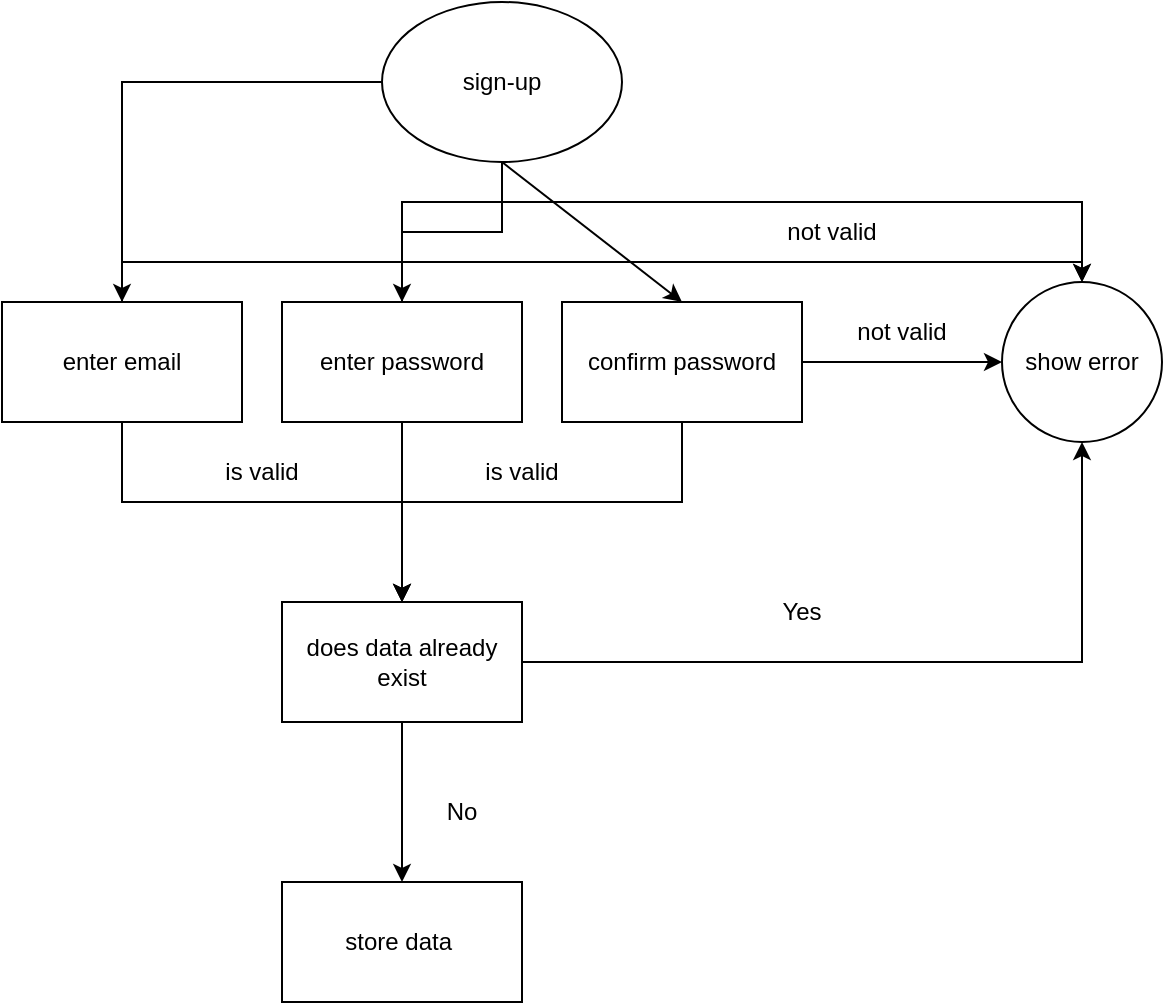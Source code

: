 <mxfile version="24.0.2" type="device">
  <diagram name="Page-1" id="l234DXgN4qpnd38vn5FN">
    <mxGraphModel dx="1066" dy="613" grid="1" gridSize="10" guides="1" tooltips="1" connect="1" arrows="1" fold="1" page="1" pageScale="1" pageWidth="850" pageHeight="1100" math="0" shadow="0">
      <root>
        <mxCell id="0" />
        <mxCell id="1" parent="0" />
        <mxCell id="YBoHK3DKwaNZxD28xGfJ-20" style="edgeStyle=orthogonalEdgeStyle;rounded=0;orthogonalLoop=1;jettySize=auto;html=1;" edge="1" parent="1" source="MazNw_DroIWqXgbv9t8z-1" target="MazNw_DroIWqXgbv9t8z-3">
          <mxGeometry relative="1" as="geometry" />
        </mxCell>
        <mxCell id="YBoHK3DKwaNZxD28xGfJ-21" style="edgeStyle=orthogonalEdgeStyle;rounded=0;orthogonalLoop=1;jettySize=auto;html=1;" edge="1" parent="1" source="MazNw_DroIWqXgbv9t8z-1" target="MazNw_DroIWqXgbv9t8z-4">
          <mxGeometry relative="1" as="geometry" />
        </mxCell>
        <mxCell id="MazNw_DroIWqXgbv9t8z-1" value="sign-up" style="ellipse;whiteSpace=wrap;html=1;" parent="1" vertex="1">
          <mxGeometry x="230" y="130" width="120" height="80" as="geometry" />
        </mxCell>
        <mxCell id="YBoHK3DKwaNZxD28xGfJ-4" style="edgeStyle=orthogonalEdgeStyle;rounded=0;orthogonalLoop=1;jettySize=auto;html=1;" edge="1" parent="1" source="MazNw_DroIWqXgbv9t8z-3" target="YBoHK3DKwaNZxD28xGfJ-1">
          <mxGeometry relative="1" as="geometry">
            <Array as="points">
              <mxPoint x="100" y="380" />
              <mxPoint x="240" y="380" />
            </Array>
          </mxGeometry>
        </mxCell>
        <mxCell id="YBoHK3DKwaNZxD28xGfJ-11" style="edgeStyle=orthogonalEdgeStyle;rounded=0;orthogonalLoop=1;jettySize=auto;html=1;" edge="1" parent="1" source="MazNw_DroIWqXgbv9t8z-3" target="YBoHK3DKwaNZxD28xGfJ-8">
          <mxGeometry relative="1" as="geometry">
            <Array as="points">
              <mxPoint x="100" y="260" />
              <mxPoint x="580" y="260" />
            </Array>
          </mxGeometry>
        </mxCell>
        <mxCell id="MazNw_DroIWqXgbv9t8z-3" value="enter email" style="rounded=0;whiteSpace=wrap;html=1;" parent="1" vertex="1">
          <mxGeometry x="40" y="280" width="120" height="60" as="geometry" />
        </mxCell>
        <mxCell id="YBoHK3DKwaNZxD28xGfJ-3" value="" style="edgeStyle=orthogonalEdgeStyle;rounded=0;orthogonalLoop=1;jettySize=auto;html=1;" edge="1" parent="1" source="MazNw_DroIWqXgbv9t8z-4" target="YBoHK3DKwaNZxD28xGfJ-1">
          <mxGeometry relative="1" as="geometry" />
        </mxCell>
        <mxCell id="YBoHK3DKwaNZxD28xGfJ-10" style="edgeStyle=orthogonalEdgeStyle;rounded=0;orthogonalLoop=1;jettySize=auto;html=1;" edge="1" parent="1" source="MazNw_DroIWqXgbv9t8z-4" target="YBoHK3DKwaNZxD28xGfJ-8">
          <mxGeometry relative="1" as="geometry">
            <Array as="points">
              <mxPoint x="240" y="230" />
              <mxPoint x="580" y="230" />
            </Array>
          </mxGeometry>
        </mxCell>
        <mxCell id="MazNw_DroIWqXgbv9t8z-4" value="enter password" style="rounded=0;whiteSpace=wrap;html=1;" parent="1" vertex="1">
          <mxGeometry x="180" y="280" width="120" height="60" as="geometry" />
        </mxCell>
        <mxCell id="YBoHK3DKwaNZxD28xGfJ-2" value="" style="edgeStyle=orthogonalEdgeStyle;rounded=0;orthogonalLoop=1;jettySize=auto;html=1;" edge="1" parent="1" source="MazNw_DroIWqXgbv9t8z-5" target="YBoHK3DKwaNZxD28xGfJ-1">
          <mxGeometry relative="1" as="geometry">
            <Array as="points">
              <mxPoint x="380" y="380" />
              <mxPoint x="240" y="380" />
            </Array>
          </mxGeometry>
        </mxCell>
        <mxCell id="YBoHK3DKwaNZxD28xGfJ-9" value="" style="edgeStyle=orthogonalEdgeStyle;rounded=0;orthogonalLoop=1;jettySize=auto;html=1;" edge="1" parent="1" source="MazNw_DroIWqXgbv9t8z-5" target="YBoHK3DKwaNZxD28xGfJ-8">
          <mxGeometry relative="1" as="geometry" />
        </mxCell>
        <mxCell id="MazNw_DroIWqXgbv9t8z-5" value="confirm password" style="rounded=0;whiteSpace=wrap;html=1;" parent="1" vertex="1">
          <mxGeometry x="320" y="280" width="120" height="60" as="geometry" />
        </mxCell>
        <mxCell id="MazNw_DroIWqXgbv9t8z-8" value="" style="endArrow=classic;html=1;rounded=0;entryX=0.5;entryY=0;entryDx=0;entryDy=0;exitX=0.5;exitY=1;exitDx=0;exitDy=0;" parent="1" source="MazNw_DroIWqXgbv9t8z-1" target="MazNw_DroIWqXgbv9t8z-5" edge="1">
          <mxGeometry width="50" height="50" relative="1" as="geometry">
            <mxPoint x="340" y="150" as="sourcePoint" />
            <mxPoint x="240" y="150" as="targetPoint" />
          </mxGeometry>
        </mxCell>
        <mxCell id="YBoHK3DKwaNZxD28xGfJ-16" value="" style="edgeStyle=orthogonalEdgeStyle;rounded=0;orthogonalLoop=1;jettySize=auto;html=1;" edge="1" parent="1" source="YBoHK3DKwaNZxD28xGfJ-1" target="YBoHK3DKwaNZxD28xGfJ-15">
          <mxGeometry relative="1" as="geometry" />
        </mxCell>
        <mxCell id="YBoHK3DKwaNZxD28xGfJ-18" style="edgeStyle=orthogonalEdgeStyle;rounded=0;orthogonalLoop=1;jettySize=auto;html=1;" edge="1" parent="1" source="YBoHK3DKwaNZxD28xGfJ-1" target="YBoHK3DKwaNZxD28xGfJ-8">
          <mxGeometry relative="1" as="geometry" />
        </mxCell>
        <mxCell id="YBoHK3DKwaNZxD28xGfJ-1" value="does data already exist" style="rounded=0;whiteSpace=wrap;html=1;" vertex="1" parent="1">
          <mxGeometry x="180" y="430" width="120" height="60" as="geometry" />
        </mxCell>
        <mxCell id="YBoHK3DKwaNZxD28xGfJ-5" value="is valid" style="text;html=1;align=center;verticalAlign=middle;whiteSpace=wrap;rounded=0;" vertex="1" parent="1">
          <mxGeometry x="270" y="350" width="60" height="30" as="geometry" />
        </mxCell>
        <mxCell id="YBoHK3DKwaNZxD28xGfJ-7" value="is valid" style="text;html=1;align=center;verticalAlign=middle;whiteSpace=wrap;rounded=0;" vertex="1" parent="1">
          <mxGeometry x="140" y="350" width="60" height="30" as="geometry" />
        </mxCell>
        <mxCell id="YBoHK3DKwaNZxD28xGfJ-8" value="show error" style="ellipse;whiteSpace=wrap;html=1;rounded=0;" vertex="1" parent="1">
          <mxGeometry x="540" y="270" width="80" height="80" as="geometry" />
        </mxCell>
        <mxCell id="YBoHK3DKwaNZxD28xGfJ-12" value="not valid&lt;span style=&quot;color: rgba(0, 0, 0, 0); font-family: monospace; font-size: 0px; text-align: start; text-wrap: nowrap;&quot;&gt;%3CmxGraphModel%3E%3Croot%3E%3CmxCell%20id%3D%220%22%2F%3E%3CmxCell%20id%3D%221%22%20parent%3D%220%22%2F%3E%3CmxCell%20id%3D%222%22%20value%3D%22is%20valid%22%20style%3D%22text%3Bhtml%3D1%3Balign%3Dcenter%3BverticalAlign%3Dmiddle%3BwhiteSpace%3Dwrap%3Brounded%3D0%3B%22%20vertex%3D%221%22%20parent%3D%221%22%3E%3CmxGeometry%20x%3D%22270%22%20y%3D%22350%22%20width%3D%2260%22%20height%3D%2230%22%20as%3D%22geometry%22%2F%3E%3C%2FmxCell%3E%3C%2Froot%3E%3C%2FmxGraphModel%3E&lt;/span&gt;" style="text;html=1;align=center;verticalAlign=middle;whiteSpace=wrap;rounded=0;" vertex="1" parent="1">
          <mxGeometry x="425" y="230" width="60" height="30" as="geometry" />
        </mxCell>
        <mxCell id="YBoHK3DKwaNZxD28xGfJ-13" value="not valid&lt;span style=&quot;color: rgba(0, 0, 0, 0); font-family: monospace; font-size: 0px; text-align: start; text-wrap: nowrap;&quot;&gt;%3CmxGraphModel%3E%3Croot%3E%3CmxCell%20id%3D%220%22%2F%3E%3CmxCell%20id%3D%221%22%20parent%3D%220%22%2F%3E%3CmxCell%20id%3D%222%22%20value%3D%22is%20valid%22%20style%3D%22text%3Bhtml%3D1%3Balign%3Dcenter%3BverticalAlign%3Dmiddle%3BwhiteSpace%3Dwrap%3Brounded%3D0%3B%22%20vertex%3D%221%22%20parent%3D%221%22%3E%3CmxGeometry%20x%3D%22270%22%20y%3D%22350%22%20width%3D%2260%22%20height%3D%2230%22%20as%3D%22geometry%22%2F%3E%3C%2FmxCell%3E%3C%2Froot%3E%3C%2FmxGraphModel%3E&lt;/span&gt;" style="text;html=1;align=center;verticalAlign=middle;whiteSpace=wrap;rounded=0;" vertex="1" parent="1">
          <mxGeometry x="460" y="280" width="60" height="30" as="geometry" />
        </mxCell>
        <mxCell id="YBoHK3DKwaNZxD28xGfJ-15" value="store data&amp;nbsp;" style="rounded=0;whiteSpace=wrap;html=1;" vertex="1" parent="1">
          <mxGeometry x="180" y="570" width="120" height="60" as="geometry" />
        </mxCell>
        <mxCell id="YBoHK3DKwaNZxD28xGfJ-17" value="No" style="text;html=1;align=center;verticalAlign=middle;whiteSpace=wrap;rounded=0;" vertex="1" parent="1">
          <mxGeometry x="240" y="520" width="60" height="30" as="geometry" />
        </mxCell>
        <mxCell id="YBoHK3DKwaNZxD28xGfJ-19" value="Yes" style="text;html=1;align=center;verticalAlign=middle;whiteSpace=wrap;rounded=0;" vertex="1" parent="1">
          <mxGeometry x="410" y="420" width="60" height="30" as="geometry" />
        </mxCell>
      </root>
    </mxGraphModel>
  </diagram>
</mxfile>
